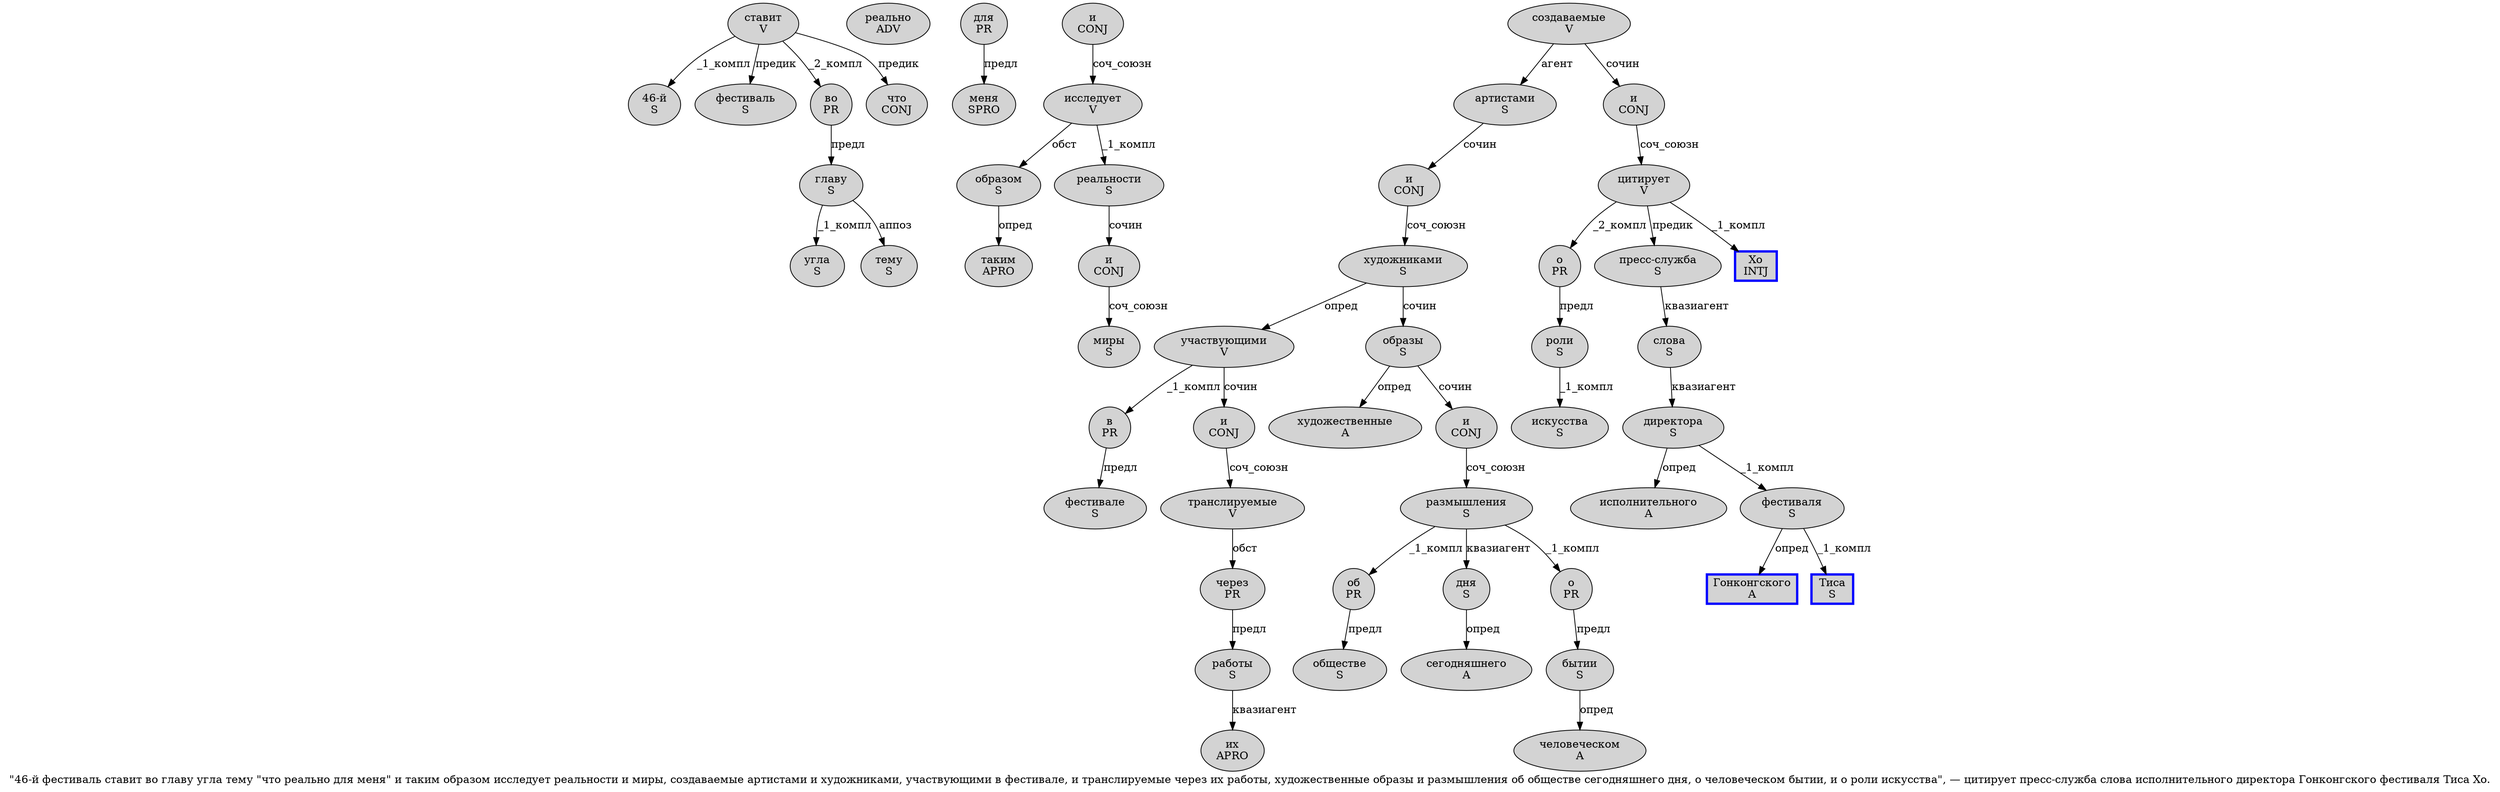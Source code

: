 digraph SENTENCE_978 {
	graph [label="\"46-й фестиваль ставит во главу угла тему \"что реально для меня\" и таким образом исследует реальности и миры, создаваемые артистами и художниками, участвующими в фестивале, и транслируемые через их работы, художественные образы и размышления об обществе сегодняшнего дня, о человеческом бытии, и о роли искусства\", — цитирует пресс-служба слова исполнительного директора Гонконгского фестиваля Тиса Хо."]
	node [style=filled]
		1 [label="46-й
S" color="" fillcolor=lightgray penwidth=1 shape=ellipse]
		2 [label="фестиваль
S" color="" fillcolor=lightgray penwidth=1 shape=ellipse]
		3 [label="ставит
V" color="" fillcolor=lightgray penwidth=1 shape=ellipse]
		4 [label="во
PR" color="" fillcolor=lightgray penwidth=1 shape=ellipse]
		5 [label="главу
S" color="" fillcolor=lightgray penwidth=1 shape=ellipse]
		6 [label="угла
S" color="" fillcolor=lightgray penwidth=1 shape=ellipse]
		7 [label="тему
S" color="" fillcolor=lightgray penwidth=1 shape=ellipse]
		9 [label="что
CONJ" color="" fillcolor=lightgray penwidth=1 shape=ellipse]
		10 [label="реально
ADV" color="" fillcolor=lightgray penwidth=1 shape=ellipse]
		11 [label="для
PR" color="" fillcolor=lightgray penwidth=1 shape=ellipse]
		12 [label="меня
SPRO" color="" fillcolor=lightgray penwidth=1 shape=ellipse]
		14 [label="и
CONJ" color="" fillcolor=lightgray penwidth=1 shape=ellipse]
		15 [label="таким
APRO" color="" fillcolor=lightgray penwidth=1 shape=ellipse]
		16 [label="образом
S" color="" fillcolor=lightgray penwidth=1 shape=ellipse]
		17 [label="исследует
V" color="" fillcolor=lightgray penwidth=1 shape=ellipse]
		18 [label="реальности
S" color="" fillcolor=lightgray penwidth=1 shape=ellipse]
		19 [label="и
CONJ" color="" fillcolor=lightgray penwidth=1 shape=ellipse]
		20 [label="миры
S" color="" fillcolor=lightgray penwidth=1 shape=ellipse]
		22 [label="создаваемые
V" color="" fillcolor=lightgray penwidth=1 shape=ellipse]
		23 [label="артистами
S" color="" fillcolor=lightgray penwidth=1 shape=ellipse]
		24 [label="и
CONJ" color="" fillcolor=lightgray penwidth=1 shape=ellipse]
		25 [label="художниками
S" color="" fillcolor=lightgray penwidth=1 shape=ellipse]
		27 [label="участвующими
V" color="" fillcolor=lightgray penwidth=1 shape=ellipse]
		28 [label="в
PR" color="" fillcolor=lightgray penwidth=1 shape=ellipse]
		29 [label="фестивале
S" color="" fillcolor=lightgray penwidth=1 shape=ellipse]
		31 [label="и
CONJ" color="" fillcolor=lightgray penwidth=1 shape=ellipse]
		32 [label="транслируемые
V" color="" fillcolor=lightgray penwidth=1 shape=ellipse]
		33 [label="через
PR" color="" fillcolor=lightgray penwidth=1 shape=ellipse]
		34 [label="их
APRO" color="" fillcolor=lightgray penwidth=1 shape=ellipse]
		35 [label="работы
S" color="" fillcolor=lightgray penwidth=1 shape=ellipse]
		37 [label="художественные
A" color="" fillcolor=lightgray penwidth=1 shape=ellipse]
		38 [label="образы
S" color="" fillcolor=lightgray penwidth=1 shape=ellipse]
		39 [label="и
CONJ" color="" fillcolor=lightgray penwidth=1 shape=ellipse]
		40 [label="размышления
S" color="" fillcolor=lightgray penwidth=1 shape=ellipse]
		41 [label="об
PR" color="" fillcolor=lightgray penwidth=1 shape=ellipse]
		42 [label="обществе
S" color="" fillcolor=lightgray penwidth=1 shape=ellipse]
		43 [label="сегодняшнего
A" color="" fillcolor=lightgray penwidth=1 shape=ellipse]
		44 [label="дня
S" color="" fillcolor=lightgray penwidth=1 shape=ellipse]
		46 [label="о
PR" color="" fillcolor=lightgray penwidth=1 shape=ellipse]
		47 [label="человеческом
A" color="" fillcolor=lightgray penwidth=1 shape=ellipse]
		48 [label="бытии
S" color="" fillcolor=lightgray penwidth=1 shape=ellipse]
		50 [label="и
CONJ" color="" fillcolor=lightgray penwidth=1 shape=ellipse]
		51 [label="о
PR" color="" fillcolor=lightgray penwidth=1 shape=ellipse]
		52 [label="роли
S" color="" fillcolor=lightgray penwidth=1 shape=ellipse]
		53 [label="искусства
S" color="" fillcolor=lightgray penwidth=1 shape=ellipse]
		57 [label="цитирует
V" color="" fillcolor=lightgray penwidth=1 shape=ellipse]
		58 [label="пресс-служба
S" color="" fillcolor=lightgray penwidth=1 shape=ellipse]
		59 [label="слова
S" color="" fillcolor=lightgray penwidth=1 shape=ellipse]
		60 [label="исполнительного
A" color="" fillcolor=lightgray penwidth=1 shape=ellipse]
		61 [label="директора
S" color="" fillcolor=lightgray penwidth=1 shape=ellipse]
		62 [label="Гонконгского
A" color=blue fillcolor=lightgray penwidth=3 shape=box]
		63 [label="фестиваля
S" color="" fillcolor=lightgray penwidth=1 shape=ellipse]
		64 [label="Тиса
S" color=blue fillcolor=lightgray penwidth=3 shape=box]
		65 [label="Хо
INTJ" color=blue fillcolor=lightgray penwidth=3 shape=box]
			46 -> 48 [label="предл"]
			4 -> 5 [label="предл"]
			40 -> 41 [label="_1_компл"]
			40 -> 44 [label="квазиагент"]
			40 -> 46 [label="_1_компл"]
			41 -> 42 [label="предл"]
			31 -> 32 [label="соч_союзн"]
			22 -> 23 [label="агент"]
			22 -> 50 [label="сочин"]
			59 -> 61 [label="квазиагент"]
			23 -> 24 [label="сочин"]
			33 -> 35 [label="предл"]
			16 -> 15 [label="опред"]
			18 -> 19 [label="сочин"]
			51 -> 52 [label="предл"]
			58 -> 59 [label="квазиагент"]
			25 -> 27 [label="опред"]
			25 -> 38 [label="сочин"]
			17 -> 16 [label="обст"]
			17 -> 18 [label="_1_компл"]
			19 -> 20 [label="соч_союзн"]
			27 -> 28 [label="_1_компл"]
			27 -> 31 [label="сочин"]
			24 -> 25 [label="соч_союзн"]
			39 -> 40 [label="соч_союзн"]
			32 -> 33 [label="обст"]
			14 -> 17 [label="соч_союзн"]
			3 -> 1 [label="_1_компл"]
			3 -> 2 [label="предик"]
			3 -> 4 [label="_2_компл"]
			3 -> 9 [label="предик"]
			57 -> 51 [label="_2_компл"]
			57 -> 58 [label="предик"]
			57 -> 65 [label="_1_компл"]
			5 -> 6 [label="_1_компл"]
			5 -> 7 [label="аппоз"]
			28 -> 29 [label="предл"]
			48 -> 47 [label="опред"]
			35 -> 34 [label="квазиагент"]
			63 -> 62 [label="опред"]
			63 -> 64 [label="_1_компл"]
			50 -> 57 [label="соч_союзн"]
			11 -> 12 [label="предл"]
			61 -> 60 [label="опред"]
			61 -> 63 [label="_1_компл"]
			38 -> 37 [label="опред"]
			38 -> 39 [label="сочин"]
			44 -> 43 [label="опред"]
			52 -> 53 [label="_1_компл"]
}